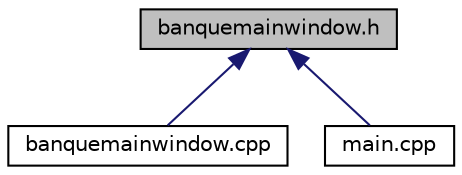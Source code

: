 digraph "banquemainwindow.h"
{
  edge [fontname="Helvetica",fontsize="10",labelfontname="Helvetica",labelfontsize="10"];
  node [fontname="Helvetica",fontsize="10",shape=record];
  Node19 [label="banquemainwindow.h",height=0.2,width=0.4,color="black", fillcolor="grey75", style="filled", fontcolor="black"];
  Node19 -> Node20 [dir="back",color="midnightblue",fontsize="10",style="solid",fontname="Helvetica"];
  Node20 [label="banquemainwindow.cpp",height=0.2,width=0.4,color="black", fillcolor="white", style="filled",URL="$banquemainwindow_8cpp.html"];
  Node19 -> Node21 [dir="back",color="midnightblue",fontsize="10",style="solid",fontname="Helvetica"];
  Node21 [label="main.cpp",height=0.2,width=0.4,color="black", fillcolor="white", style="filled",URL="$main_8cpp.html"];
}
